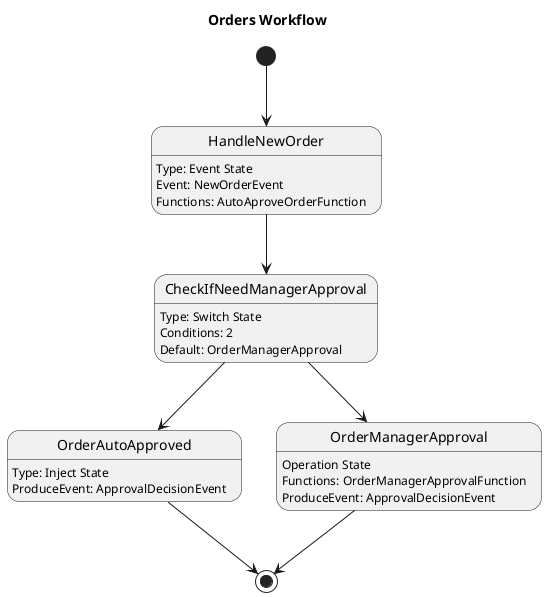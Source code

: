 @startuml
title Orders Workflow
skinparam backgroundColor White
skinparam state {
  StartColor Green
  EndColor Red
}
[*] --> HandleNewOrder
HandleNewOrder : Type: Event State
HandleNewOrder : Event: NewOrderEvent
HandleNewOrder : Functions: AutoAproveOrderFunction


HandleNewOrder --> CheckIfNeedManagerApproval
CheckIfNeedManagerApproval: Type: Switch State
CheckIfNeedManagerApproval: Conditions: 2
CheckIfNeedManagerApproval: Default: OrderManagerApproval
CheckIfNeedManagerApproval --> OrderAutoApproved
CheckIfNeedManagerApproval --> OrderManagerApproval

OrderAutoApproved : Type: Inject State
OrderAutoApproved : ProduceEvent: ApprovalDecisionEvent
OrderManagerApproval : Operation State
OrderManagerApproval : Functions: OrderManagerApprovalFunction
OrderManagerApproval : ProduceEvent: ApprovalDecisionEvent

OrderAutoApproved --> [*]
OrderManagerApproval --> [*]
@enduml